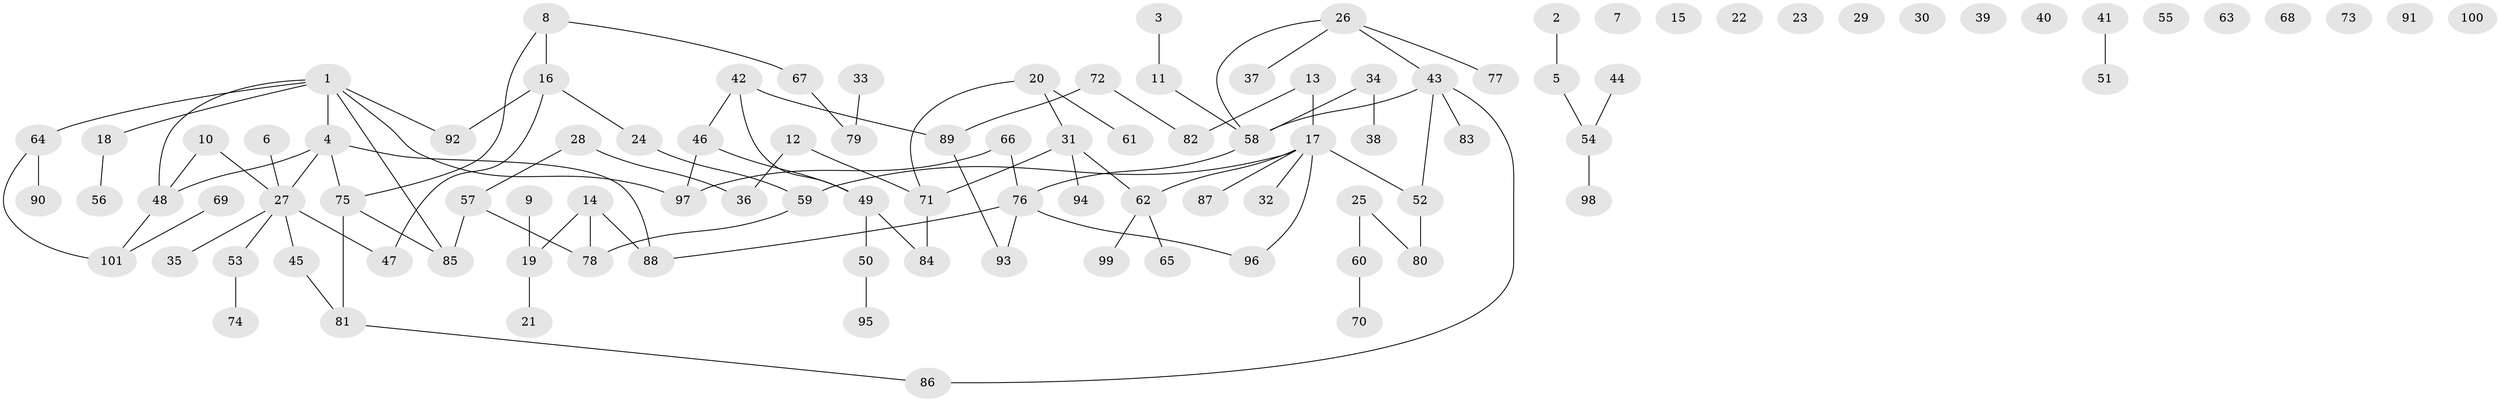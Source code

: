 // Generated by graph-tools (version 1.1) at 2025/25/03/09/25 03:25:12]
// undirected, 101 vertices, 104 edges
graph export_dot {
graph [start="1"]
  node [color=gray90,style=filled];
  1;
  2;
  3;
  4;
  5;
  6;
  7;
  8;
  9;
  10;
  11;
  12;
  13;
  14;
  15;
  16;
  17;
  18;
  19;
  20;
  21;
  22;
  23;
  24;
  25;
  26;
  27;
  28;
  29;
  30;
  31;
  32;
  33;
  34;
  35;
  36;
  37;
  38;
  39;
  40;
  41;
  42;
  43;
  44;
  45;
  46;
  47;
  48;
  49;
  50;
  51;
  52;
  53;
  54;
  55;
  56;
  57;
  58;
  59;
  60;
  61;
  62;
  63;
  64;
  65;
  66;
  67;
  68;
  69;
  70;
  71;
  72;
  73;
  74;
  75;
  76;
  77;
  78;
  79;
  80;
  81;
  82;
  83;
  84;
  85;
  86;
  87;
  88;
  89;
  90;
  91;
  92;
  93;
  94;
  95;
  96;
  97;
  98;
  99;
  100;
  101;
  1 -- 4;
  1 -- 18;
  1 -- 48;
  1 -- 64;
  1 -- 85;
  1 -- 92;
  1 -- 97;
  2 -- 5;
  3 -- 11;
  4 -- 27;
  4 -- 48;
  4 -- 75;
  4 -- 88;
  5 -- 54;
  6 -- 27;
  8 -- 16;
  8 -- 67;
  8 -- 75;
  9 -- 19;
  10 -- 27;
  10 -- 48;
  11 -- 58;
  12 -- 36;
  12 -- 71;
  13 -- 17;
  13 -- 82;
  14 -- 19;
  14 -- 78;
  14 -- 88;
  16 -- 24;
  16 -- 47;
  16 -- 92;
  17 -- 32;
  17 -- 52;
  17 -- 59;
  17 -- 62;
  17 -- 87;
  17 -- 96;
  18 -- 56;
  19 -- 21;
  20 -- 31;
  20 -- 61;
  20 -- 71;
  24 -- 59;
  25 -- 60;
  25 -- 80;
  26 -- 37;
  26 -- 43;
  26 -- 58;
  26 -- 77;
  27 -- 35;
  27 -- 45;
  27 -- 47;
  27 -- 53;
  28 -- 36;
  28 -- 57;
  31 -- 62;
  31 -- 71;
  31 -- 94;
  33 -- 79;
  34 -- 38;
  34 -- 58;
  41 -- 51;
  42 -- 46;
  42 -- 49;
  42 -- 89;
  43 -- 52;
  43 -- 58;
  43 -- 83;
  43 -- 86;
  44 -- 54;
  45 -- 81;
  46 -- 49;
  46 -- 97;
  48 -- 101;
  49 -- 50;
  49 -- 84;
  50 -- 95;
  52 -- 80;
  53 -- 74;
  54 -- 98;
  57 -- 78;
  57 -- 85;
  58 -- 76;
  59 -- 78;
  60 -- 70;
  62 -- 65;
  62 -- 99;
  64 -- 90;
  64 -- 101;
  66 -- 76;
  66 -- 97;
  67 -- 79;
  69 -- 101;
  71 -- 84;
  72 -- 82;
  72 -- 89;
  75 -- 81;
  75 -- 85;
  76 -- 88;
  76 -- 93;
  76 -- 96;
  81 -- 86;
  89 -- 93;
}
